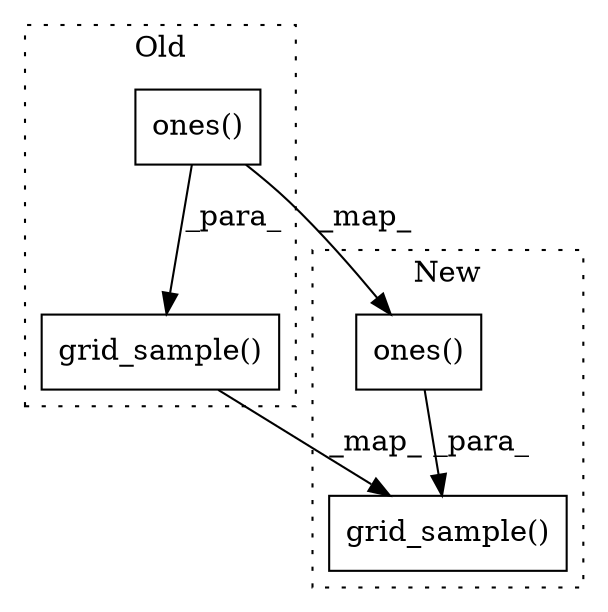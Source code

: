digraph G {
subgraph cluster0 {
1 [label="grid_sample()" a="75" s="12795,12838" l="14,1" shape="box"];
3 [label="ones()" a="75" s="12816,12837" l="11,1" shape="box"];
label = "Old";
style="dotted";
}
subgraph cluster1 {
2 [label="grid_sample()" a="75" s="12833,12876" l="14,1" shape="box"];
4 [label="ones()" a="75" s="12854,12875" l="11,1" shape="box"];
label = "New";
style="dotted";
}
1 -> 2 [label="_map_"];
3 -> 4 [label="_map_"];
3 -> 1 [label="_para_"];
4 -> 2 [label="_para_"];
}